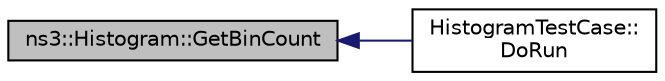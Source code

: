 digraph "ns3::Histogram::GetBinCount"
{
  edge [fontname="Helvetica",fontsize="10",labelfontname="Helvetica",labelfontsize="10"];
  node [fontname="Helvetica",fontsize="10",shape=record];
  rankdir="LR";
  Node1 [label="ns3::Histogram::GetBinCount",height=0.2,width=0.4,color="black", fillcolor="grey75", style="filled", fontcolor="black"];
  Node1 -> Node2 [dir="back",color="midnightblue",fontsize="10",style="solid"];
  Node2 [label="HistogramTestCase::\lDoRun",height=0.2,width=0.4,color="black", fillcolor="white", style="filled",URL="$d0/d7f/classHistogramTestCase.html#a8d45636a7bdcdb490eeb486acf5a47f1",tooltip="Implementation to actually run this TestCase. "];
}
